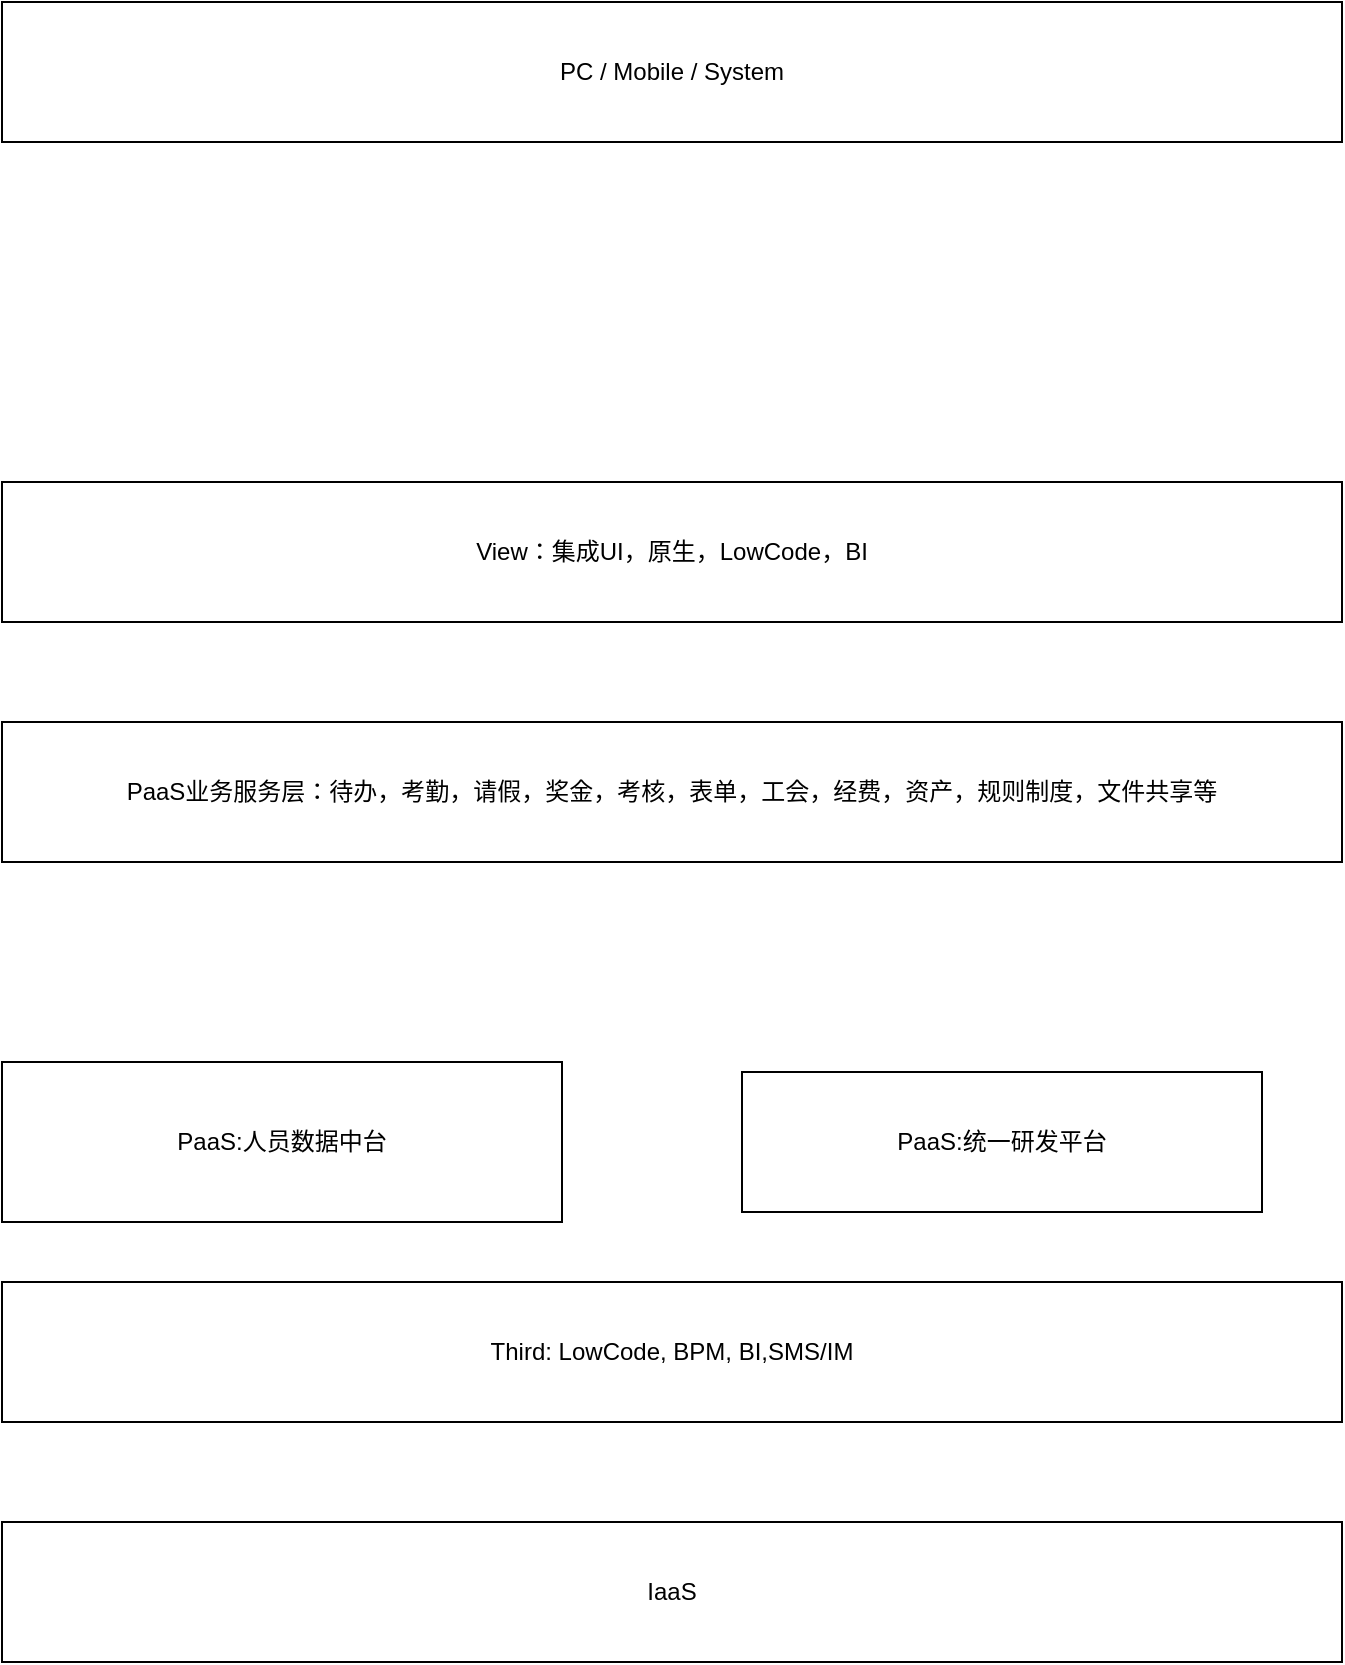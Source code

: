 <mxfile version="21.4.0" type="github">
  <diagram name="Page-1" id="RexE0t5KJpk72uqxKkzB">
    <mxGraphModel dx="2072" dy="2266" grid="1" gridSize="10" guides="1" tooltips="1" connect="1" arrows="1" fold="1" page="1" pageScale="1" pageWidth="850" pageHeight="1100" math="0" shadow="0">
      <root>
        <mxCell id="0" />
        <mxCell id="1" parent="0" />
        <mxCell id="ITDcqpuh0zd9whu8jUeQ-22" value="PaaS:人员数据中台" style="rounded=0;whiteSpace=wrap;html=1;" parent="1" vertex="1">
          <mxGeometry x="510" y="490" width="280" height="80" as="geometry" />
        </mxCell>
        <mxCell id="ITDcqpuh0zd9whu8jUeQ-23" value="PaaS业务服务层：待办，考勤，请假，奖金，考核，表单，工会，经费，资产，规则制度，文件共享等" style="rounded=0;whiteSpace=wrap;html=1;" parent="1" vertex="1">
          <mxGeometry x="510" y="320" width="670" height="70" as="geometry" />
        </mxCell>
        <mxCell id="ITDcqpuh0zd9whu8jUeQ-24" value="PaaS:统一研发平台" style="rounded=0;whiteSpace=wrap;html=1;" parent="1" vertex="1">
          <mxGeometry x="880" y="495" width="260" height="70" as="geometry" />
        </mxCell>
        <mxCell id="ITDcqpuh0zd9whu8jUeQ-25" value="Third: LowCode, BPM, BI,SMS/IM" style="rounded=0;whiteSpace=wrap;html=1;" parent="1" vertex="1">
          <mxGeometry x="510" y="600" width="670" height="70" as="geometry" />
        </mxCell>
        <mxCell id="ITDcqpuh0zd9whu8jUeQ-27" value="View：集成UI，原生，LowCode，BI" style="rounded=0;whiteSpace=wrap;html=1;" parent="1" vertex="1">
          <mxGeometry x="510" y="200" width="670" height="70" as="geometry" />
        </mxCell>
        <mxCell id="823Ag8BkQwnhU8hH5zW2-1" value="IaaS" style="rounded=0;whiteSpace=wrap;html=1;" vertex="1" parent="1">
          <mxGeometry x="510" y="720" width="670" height="70" as="geometry" />
        </mxCell>
        <mxCell id="823Ag8BkQwnhU8hH5zW2-2" value="PC / Mobile / System" style="rounded=0;whiteSpace=wrap;html=1;" vertex="1" parent="1">
          <mxGeometry x="510" y="-40" width="670" height="70" as="geometry" />
        </mxCell>
      </root>
    </mxGraphModel>
  </diagram>
</mxfile>
